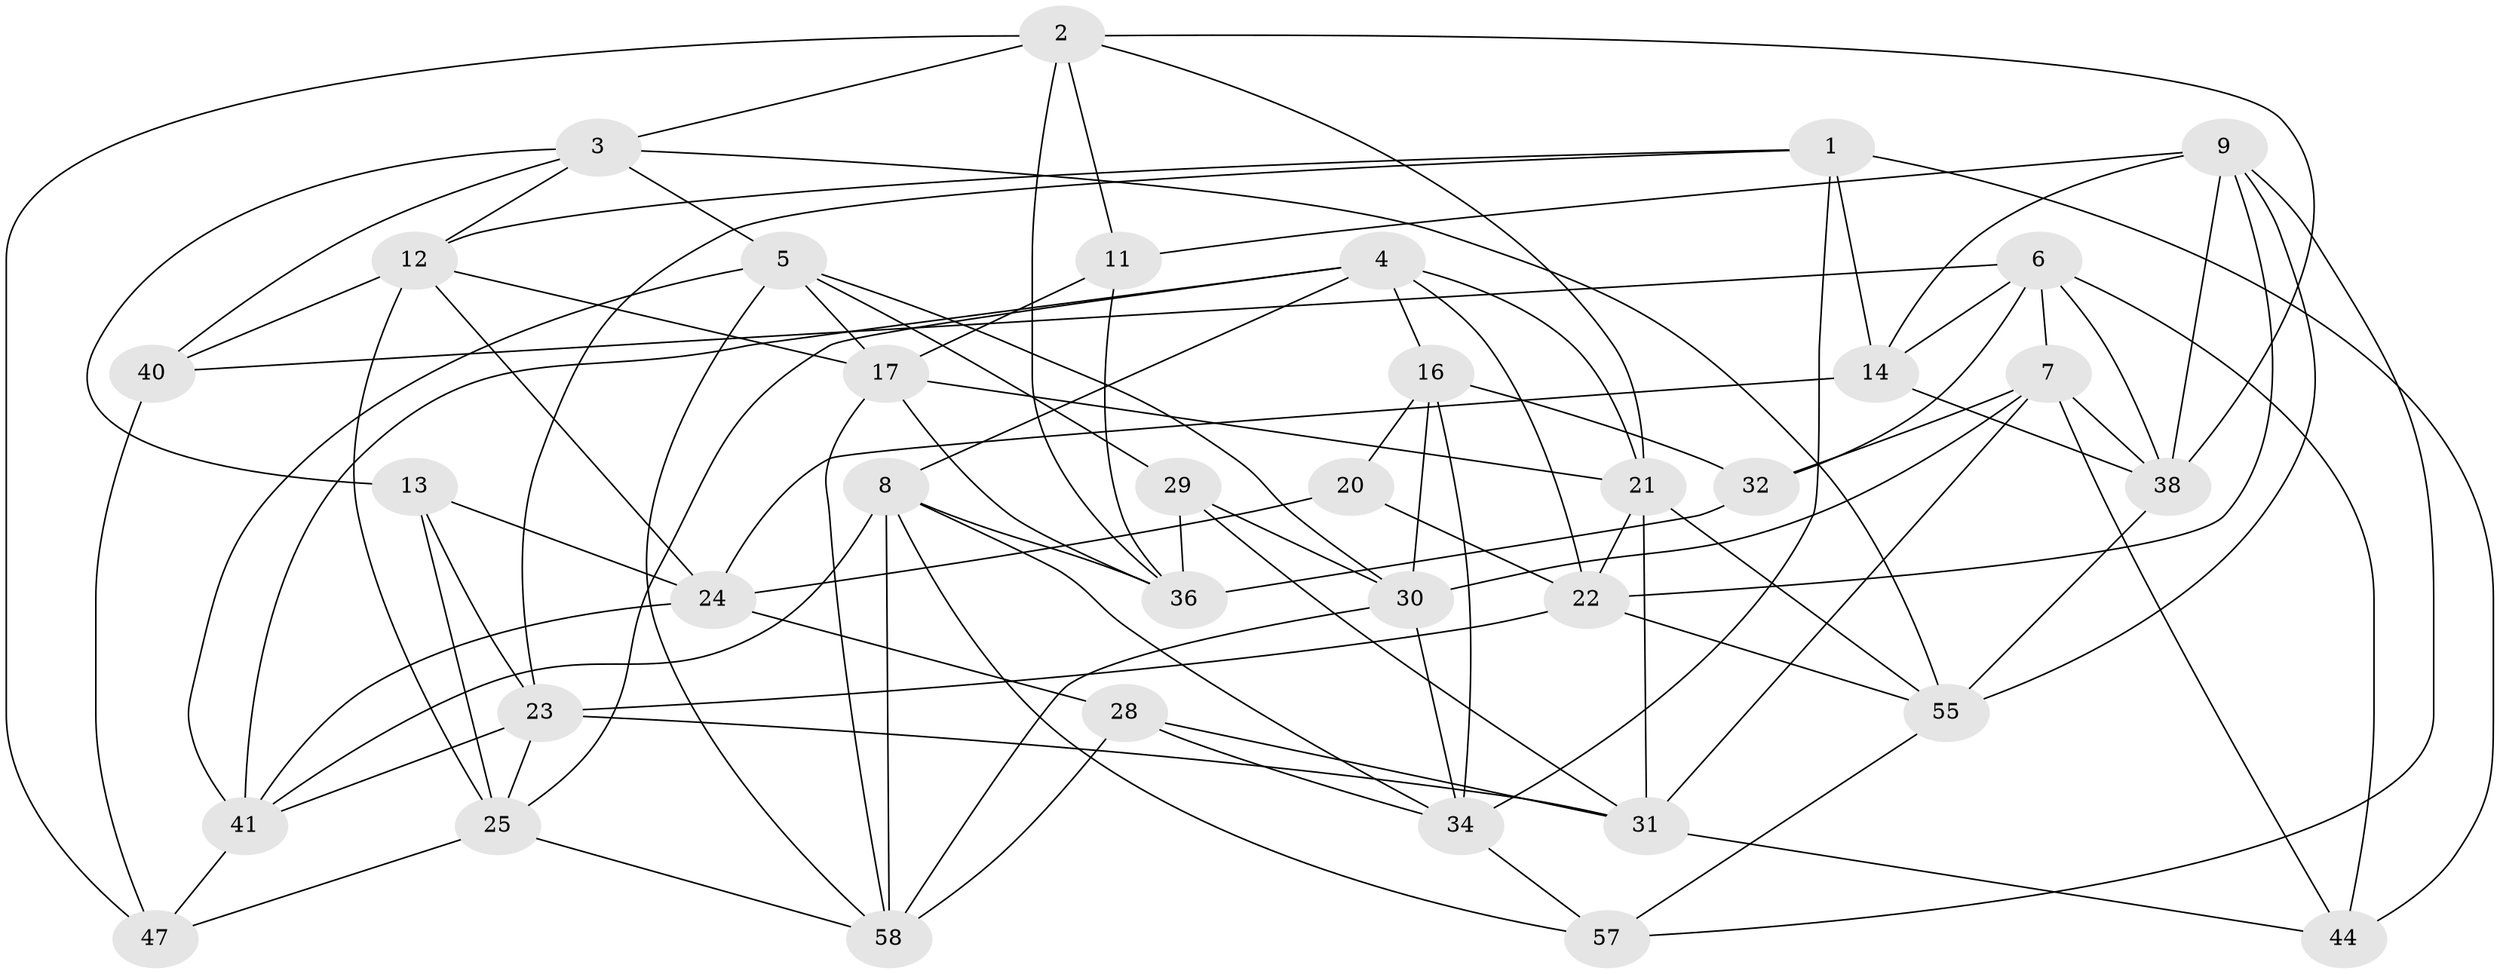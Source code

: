// original degree distribution, {4: 1.0}
// Generated by graph-tools (version 1.1) at 2025/11/02/27/25 16:11:46]
// undirected, 36 vertices, 96 edges
graph export_dot {
graph [start="1"]
  node [color=gray90,style=filled];
  1 [super="+54"];
  2 [super="+37"];
  3 [super="+56"];
  4 [super="+53"];
  5 [super="+15"];
  6 [super="+10"];
  7 [super="+50"];
  8 [super="+18"];
  9 [super="+19"];
  11;
  12 [super="+45"];
  13;
  14 [super="+51"];
  16 [super="+39"];
  17 [super="+26"];
  20;
  21 [super="+27"];
  22 [super="+33"];
  23 [super="+35"];
  24 [super="+48"];
  25 [super="+60"];
  28;
  29;
  30 [super="+52"];
  31 [super="+59"];
  32;
  34 [super="+43"];
  36 [super="+49"];
  38 [super="+46"];
  40;
  41 [super="+42"];
  44;
  47;
  55 [super="+62"];
  57;
  58 [super="+61"];
  1 -- 34;
  1 -- 14 [weight=2];
  1 -- 12;
  1 -- 44;
  1 -- 23;
  2 -- 11;
  2 -- 47;
  2 -- 21;
  2 -- 36;
  2 -- 38;
  2 -- 3;
  3 -- 13;
  3 -- 40;
  3 -- 12;
  3 -- 5;
  3 -- 55;
  4 -- 25;
  4 -- 16;
  4 -- 8;
  4 -- 41;
  4 -- 21;
  4 -- 22;
  5 -- 58;
  5 -- 29;
  5 -- 17;
  5 -- 41;
  5 -- 30;
  6 -- 32;
  6 -- 38;
  6 -- 14;
  6 -- 40;
  6 -- 44;
  6 -- 7;
  7 -- 32;
  7 -- 44;
  7 -- 38;
  7 -- 31;
  7 -- 30;
  8 -- 41;
  8 -- 34;
  8 -- 57;
  8 -- 36;
  8 -- 58;
  9 -- 55;
  9 -- 38;
  9 -- 11;
  9 -- 57;
  9 -- 14;
  9 -- 22;
  11 -- 36;
  11 -- 17;
  12 -- 24;
  12 -- 17;
  12 -- 40;
  12 -- 25;
  13 -- 24;
  13 -- 25;
  13 -- 23;
  14 -- 24;
  14 -- 38;
  16 -- 34;
  16 -- 20 [weight=2];
  16 -- 32;
  16 -- 30;
  17 -- 36;
  17 -- 21;
  17 -- 58;
  20 -- 22;
  20 -- 24;
  21 -- 55;
  21 -- 22;
  21 -- 31;
  22 -- 55;
  22 -- 23;
  23 -- 25;
  23 -- 41;
  23 -- 31;
  24 -- 28;
  24 -- 41;
  25 -- 47;
  25 -- 58;
  28 -- 58;
  28 -- 34;
  28 -- 31;
  29 -- 31;
  29 -- 36;
  29 -- 30;
  30 -- 34;
  30 -- 58;
  31 -- 44;
  32 -- 36;
  34 -- 57;
  38 -- 55;
  40 -- 47;
  41 -- 47;
  55 -- 57;
}
